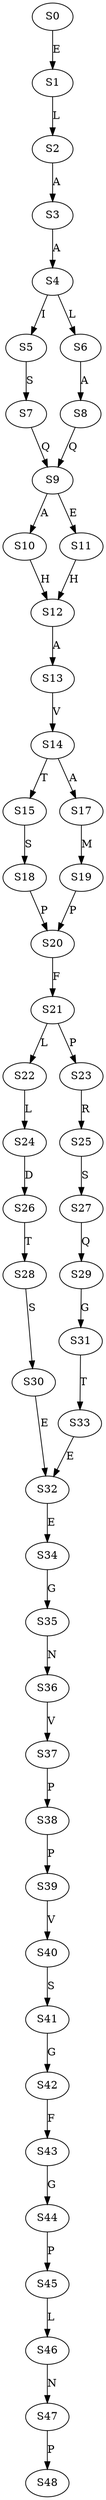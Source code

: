 strict digraph  {
	S0 -> S1 [ label = E ];
	S1 -> S2 [ label = L ];
	S2 -> S3 [ label = A ];
	S3 -> S4 [ label = A ];
	S4 -> S5 [ label = I ];
	S4 -> S6 [ label = L ];
	S5 -> S7 [ label = S ];
	S6 -> S8 [ label = A ];
	S7 -> S9 [ label = Q ];
	S8 -> S9 [ label = Q ];
	S9 -> S10 [ label = A ];
	S9 -> S11 [ label = E ];
	S10 -> S12 [ label = H ];
	S11 -> S12 [ label = H ];
	S12 -> S13 [ label = A ];
	S13 -> S14 [ label = V ];
	S14 -> S15 [ label = T ];
	S14 -> S17 [ label = A ];
	S15 -> S18 [ label = S ];
	S17 -> S19 [ label = M ];
	S18 -> S20 [ label = P ];
	S19 -> S20 [ label = P ];
	S20 -> S21 [ label = F ];
	S21 -> S22 [ label = L ];
	S21 -> S23 [ label = P ];
	S22 -> S24 [ label = L ];
	S23 -> S25 [ label = R ];
	S24 -> S26 [ label = D ];
	S25 -> S27 [ label = S ];
	S26 -> S28 [ label = T ];
	S27 -> S29 [ label = Q ];
	S28 -> S30 [ label = S ];
	S29 -> S31 [ label = G ];
	S30 -> S32 [ label = E ];
	S31 -> S33 [ label = T ];
	S32 -> S34 [ label = E ];
	S33 -> S32 [ label = E ];
	S34 -> S35 [ label = G ];
	S35 -> S36 [ label = N ];
	S36 -> S37 [ label = V ];
	S37 -> S38 [ label = P ];
	S38 -> S39 [ label = P ];
	S39 -> S40 [ label = V ];
	S40 -> S41 [ label = S ];
	S41 -> S42 [ label = G ];
	S42 -> S43 [ label = F ];
	S43 -> S44 [ label = G ];
	S44 -> S45 [ label = P ];
	S45 -> S46 [ label = L ];
	S46 -> S47 [ label = N ];
	S47 -> S48 [ label = P ];
}
